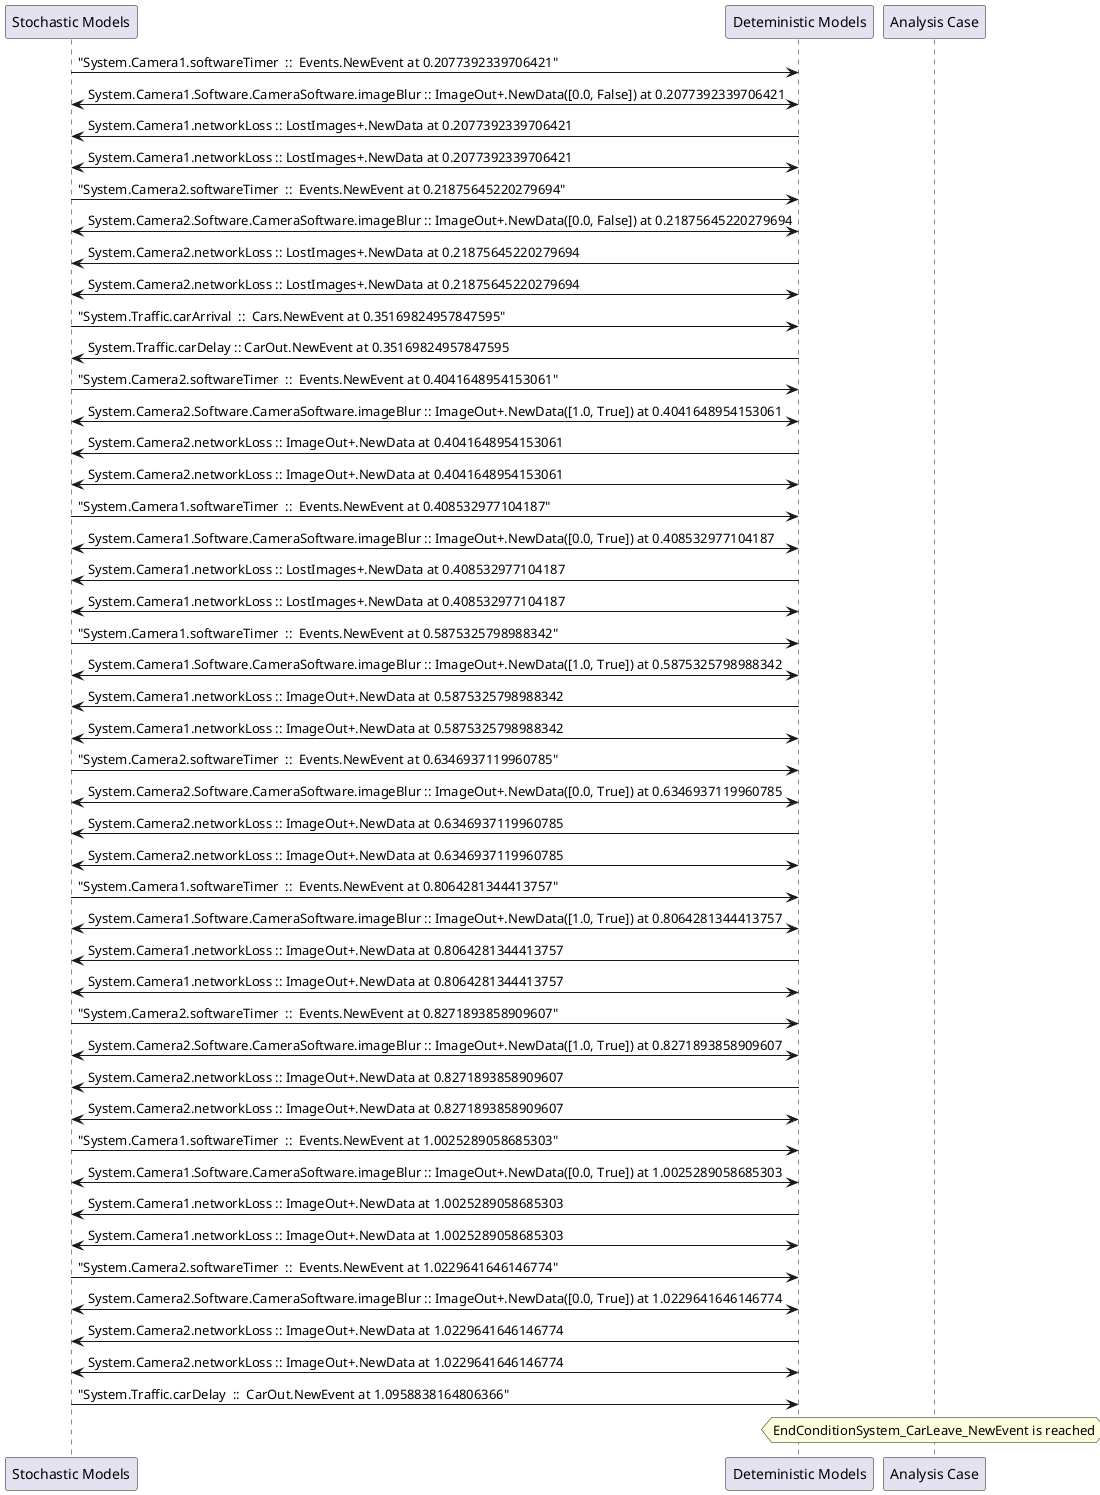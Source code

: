 
	@startuml
	participant "Stochastic Models" as stochmodel
	participant "Deteministic Models" as detmodel
	participant "Analysis Case" as analysis
	{39578_stop} stochmodel -> detmodel : "System.Camera1.softwareTimer  ::  Events.NewEvent at 0.2077392339706421"
detmodel <-> stochmodel : System.Camera1.Software.CameraSoftware.imageBlur :: ImageOut+.NewData([0.0, False]) at 0.2077392339706421
detmodel -> stochmodel : System.Camera1.networkLoss :: LostImages+.NewData at 0.2077392339706421
detmodel <-> stochmodel : System.Camera1.networkLoss :: LostImages+.NewData at 0.2077392339706421
{39593_stop} stochmodel -> detmodel : "System.Camera2.softwareTimer  ::  Events.NewEvent at 0.21875645220279694"
detmodel <-> stochmodel : System.Camera2.Software.CameraSoftware.imageBlur :: ImageOut+.NewData([0.0, False]) at 0.21875645220279694
detmodel -> stochmodel : System.Camera2.networkLoss :: LostImages+.NewData at 0.21875645220279694
detmodel <-> stochmodel : System.Camera2.networkLoss :: LostImages+.NewData at 0.21875645220279694
{39608_stop} stochmodel -> detmodel : "System.Traffic.carArrival  ::  Cars.NewEvent at 0.35169824957847595"
{39616_start} detmodel -> stochmodel : System.Traffic.carDelay :: CarOut.NewEvent at 0.35169824957847595
{39594_stop} stochmodel -> detmodel : "System.Camera2.softwareTimer  ::  Events.NewEvent at 0.4041648954153061"
detmodel <-> stochmodel : System.Camera2.Software.CameraSoftware.imageBlur :: ImageOut+.NewData([1.0, True]) at 0.4041648954153061
detmodel -> stochmodel : System.Camera2.networkLoss :: ImageOut+.NewData at 0.4041648954153061
detmodel <-> stochmodel : System.Camera2.networkLoss :: ImageOut+.NewData at 0.4041648954153061
{39579_stop} stochmodel -> detmodel : "System.Camera1.softwareTimer  ::  Events.NewEvent at 0.408532977104187"
detmodel <-> stochmodel : System.Camera1.Software.CameraSoftware.imageBlur :: ImageOut+.NewData([0.0, True]) at 0.408532977104187
detmodel -> stochmodel : System.Camera1.networkLoss :: LostImages+.NewData at 0.408532977104187
detmodel <-> stochmodel : System.Camera1.networkLoss :: LostImages+.NewData at 0.408532977104187
{39580_stop} stochmodel -> detmodel : "System.Camera1.softwareTimer  ::  Events.NewEvent at 0.5875325798988342"
detmodel <-> stochmodel : System.Camera1.Software.CameraSoftware.imageBlur :: ImageOut+.NewData([1.0, True]) at 0.5875325798988342
detmodel -> stochmodel : System.Camera1.networkLoss :: ImageOut+.NewData at 0.5875325798988342
detmodel <-> stochmodel : System.Camera1.networkLoss :: ImageOut+.NewData at 0.5875325798988342
{39595_stop} stochmodel -> detmodel : "System.Camera2.softwareTimer  ::  Events.NewEvent at 0.6346937119960785"
detmodel <-> stochmodel : System.Camera2.Software.CameraSoftware.imageBlur :: ImageOut+.NewData([0.0, True]) at 0.6346937119960785
detmodel -> stochmodel : System.Camera2.networkLoss :: ImageOut+.NewData at 0.6346937119960785
detmodel <-> stochmodel : System.Camera2.networkLoss :: ImageOut+.NewData at 0.6346937119960785
{39581_stop} stochmodel -> detmodel : "System.Camera1.softwareTimer  ::  Events.NewEvent at 0.8064281344413757"
detmodel <-> stochmodel : System.Camera1.Software.CameraSoftware.imageBlur :: ImageOut+.NewData([1.0, True]) at 0.8064281344413757
detmodel -> stochmodel : System.Camera1.networkLoss :: ImageOut+.NewData at 0.8064281344413757
detmodel <-> stochmodel : System.Camera1.networkLoss :: ImageOut+.NewData at 0.8064281344413757
{39596_stop} stochmodel -> detmodel : "System.Camera2.softwareTimer  ::  Events.NewEvent at 0.8271893858909607"
detmodel <-> stochmodel : System.Camera2.Software.CameraSoftware.imageBlur :: ImageOut+.NewData([1.0, True]) at 0.8271893858909607
detmodel -> stochmodel : System.Camera2.networkLoss :: ImageOut+.NewData at 0.8271893858909607
detmodel <-> stochmodel : System.Camera2.networkLoss :: ImageOut+.NewData at 0.8271893858909607
{39582_stop} stochmodel -> detmodel : "System.Camera1.softwareTimer  ::  Events.NewEvent at 1.0025289058685303"
detmodel <-> stochmodel : System.Camera1.Software.CameraSoftware.imageBlur :: ImageOut+.NewData([0.0, True]) at 1.0025289058685303
detmodel -> stochmodel : System.Camera1.networkLoss :: ImageOut+.NewData at 1.0025289058685303
detmodel <-> stochmodel : System.Camera1.networkLoss :: ImageOut+.NewData at 1.0025289058685303
{39597_stop} stochmodel -> detmodel : "System.Camera2.softwareTimer  ::  Events.NewEvent at 1.0229641646146774"
detmodel <-> stochmodel : System.Camera2.Software.CameraSoftware.imageBlur :: ImageOut+.NewData([0.0, True]) at 1.0229641646146774
detmodel -> stochmodel : System.Camera2.networkLoss :: ImageOut+.NewData at 1.0229641646146774
detmodel <-> stochmodel : System.Camera2.networkLoss :: ImageOut+.NewData at 1.0229641646146774
{39616_stop} stochmodel -> detmodel : "System.Traffic.carDelay  ::  CarOut.NewEvent at 1.0958838164806366"
{39616_start} <-> {39616_stop} : delay
hnote over analysis 
EndConditionSystem_CarLeave_NewEvent is reached
endnote
@enduml